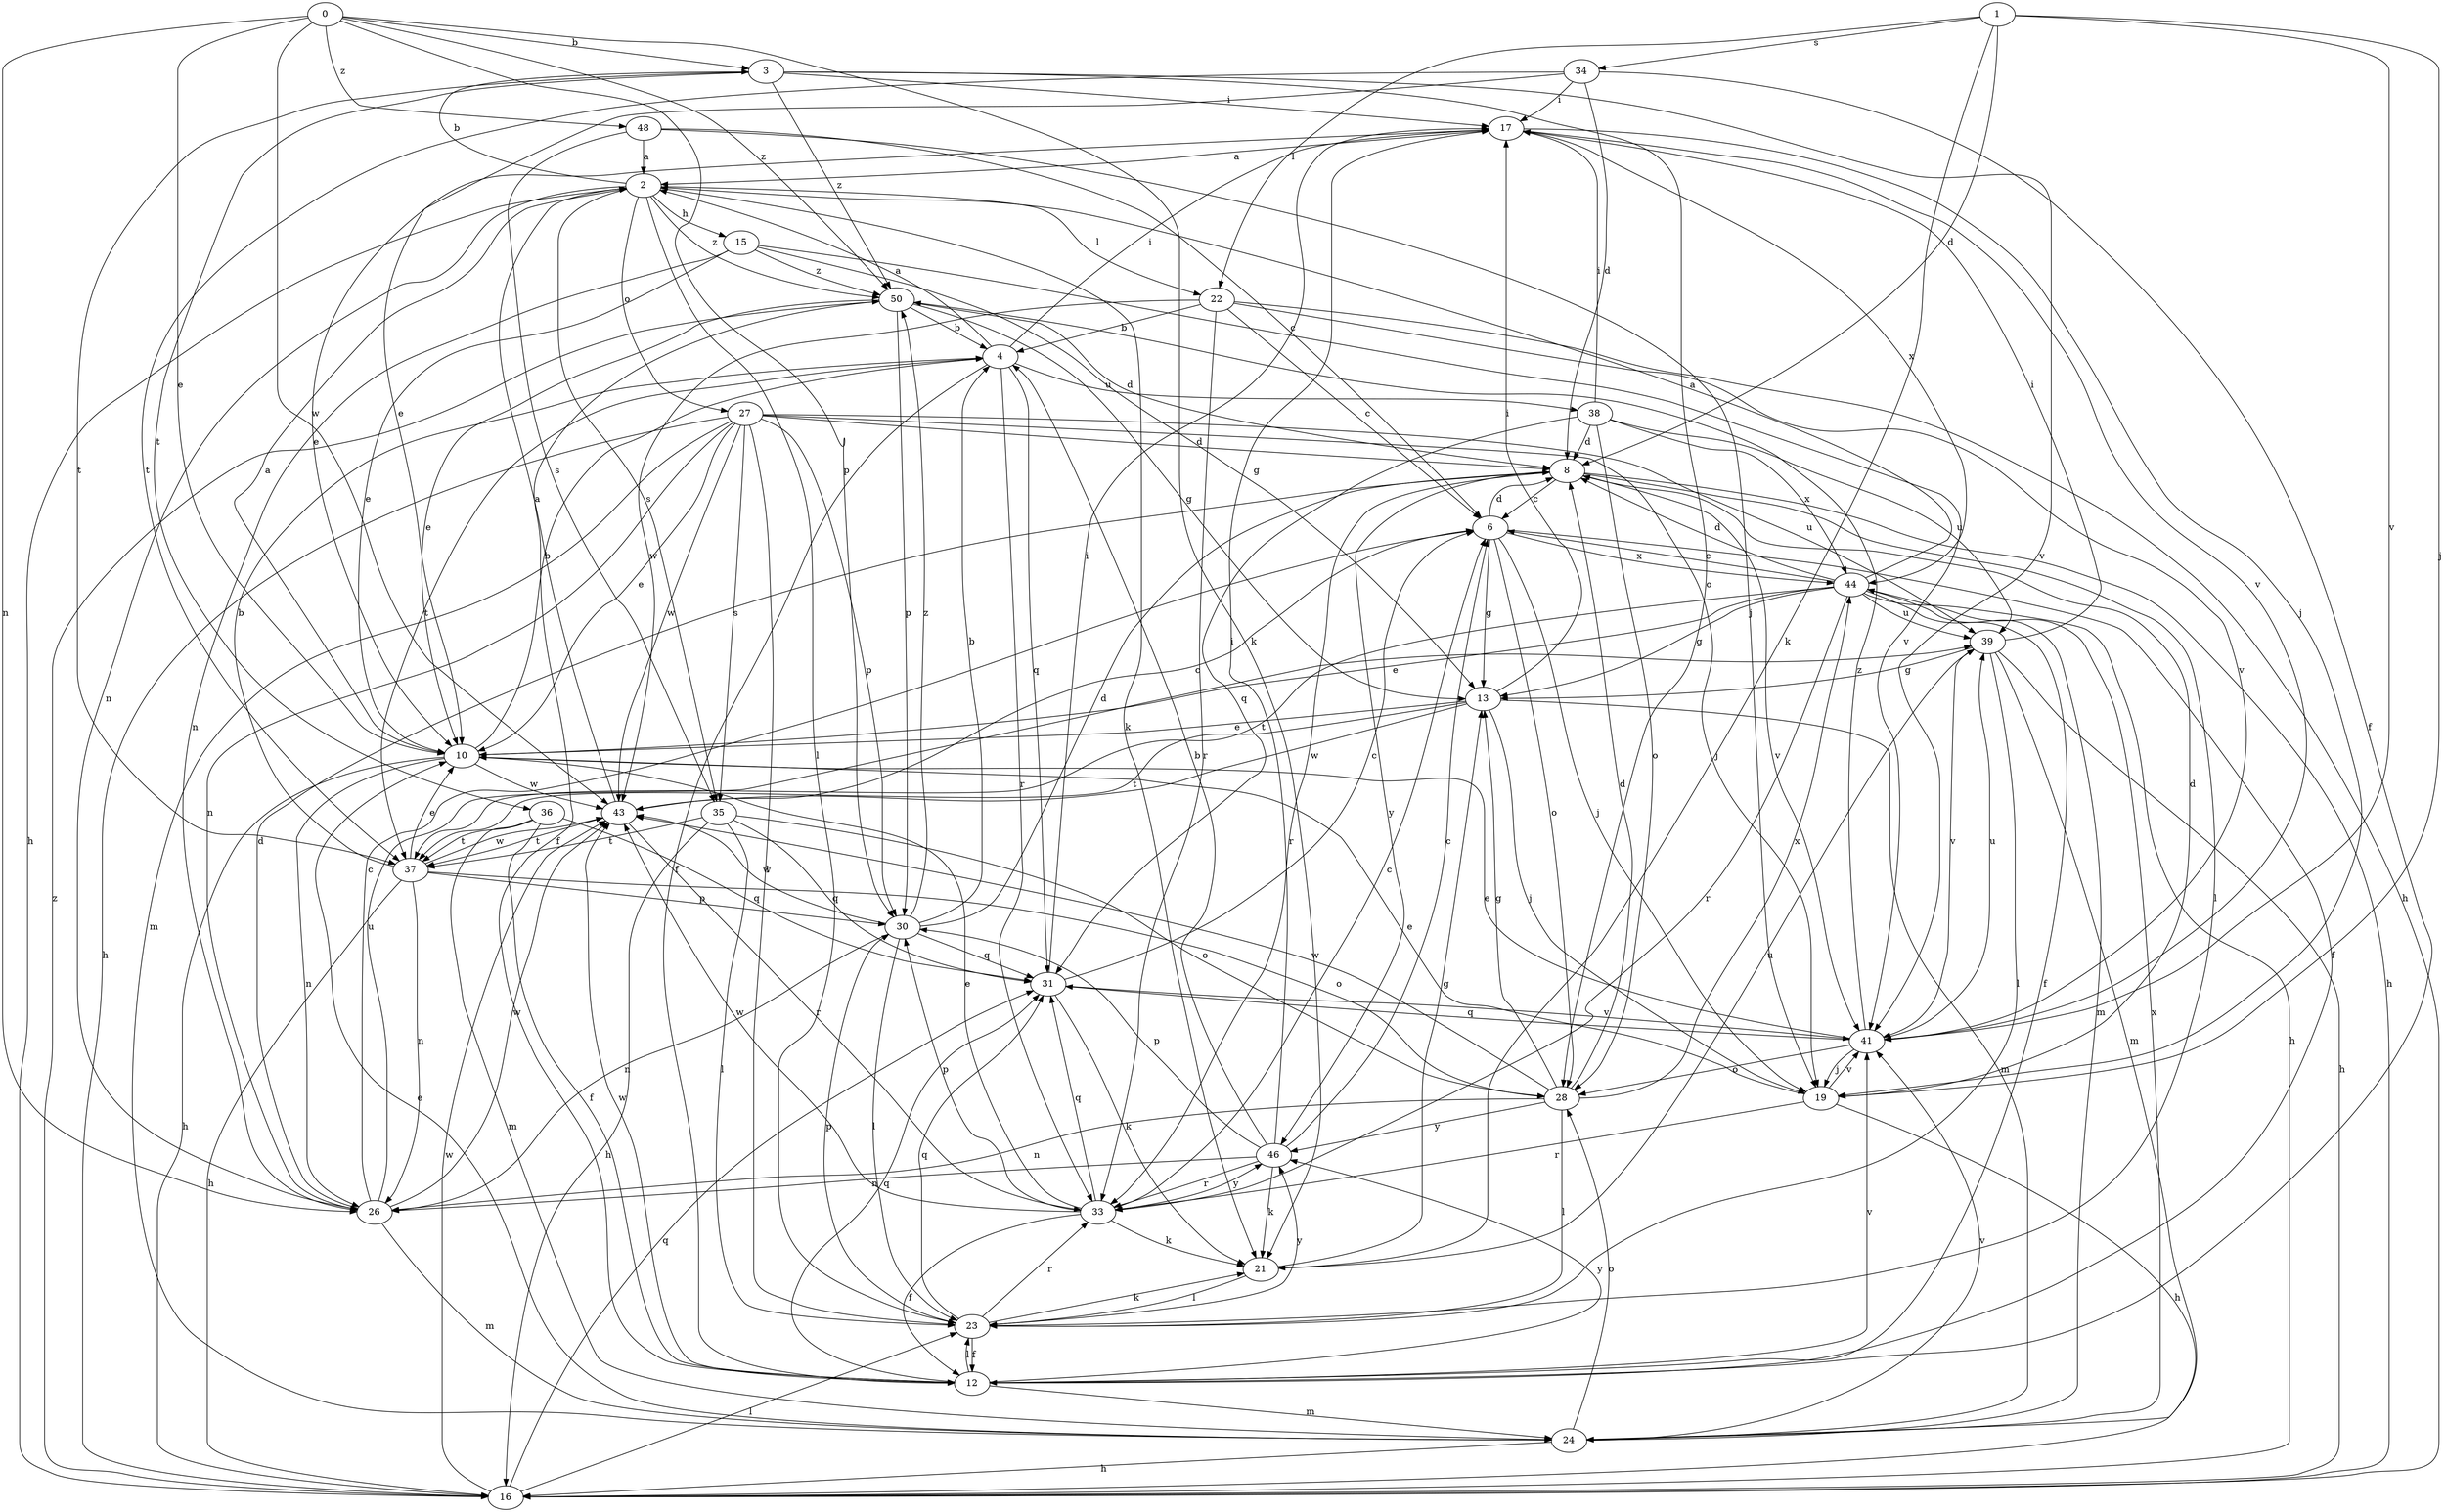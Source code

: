 strict digraph  {
0;
1;
2;
3;
4;
6;
8;
10;
12;
13;
15;
16;
17;
19;
21;
22;
23;
24;
26;
27;
28;
30;
31;
33;
34;
35;
36;
37;
38;
39;
41;
43;
44;
46;
48;
50;
0 -> 3  [label=b];
0 -> 10  [label=e];
0 -> 21  [label=k];
0 -> 26  [label=n];
0 -> 30  [label=p];
0 -> 43  [label=w];
0 -> 48  [label=z];
0 -> 50  [label=z];
1 -> 8  [label=d];
1 -> 19  [label=j];
1 -> 21  [label=k];
1 -> 22  [label=l];
1 -> 34  [label=s];
1 -> 41  [label=v];
2 -> 3  [label=b];
2 -> 15  [label=h];
2 -> 16  [label=h];
2 -> 21  [label=k];
2 -> 22  [label=l];
2 -> 23  [label=l];
2 -> 26  [label=n];
2 -> 27  [label=o];
2 -> 35  [label=s];
2 -> 50  [label=z];
3 -> 17  [label=i];
3 -> 28  [label=o];
3 -> 36  [label=t];
3 -> 37  [label=t];
3 -> 41  [label=v];
3 -> 50  [label=z];
4 -> 2  [label=a];
4 -> 12  [label=f];
4 -> 17  [label=i];
4 -> 31  [label=q];
4 -> 33  [label=r];
4 -> 37  [label=t];
4 -> 38  [label=u];
6 -> 8  [label=d];
6 -> 12  [label=f];
6 -> 13  [label=g];
6 -> 19  [label=j];
6 -> 28  [label=o];
6 -> 44  [label=x];
8 -> 6  [label=c];
8 -> 16  [label=h];
8 -> 23  [label=l];
8 -> 33  [label=r];
8 -> 41  [label=v];
8 -> 46  [label=y];
10 -> 2  [label=a];
10 -> 4  [label=b];
10 -> 16  [label=h];
10 -> 26  [label=n];
10 -> 43  [label=w];
12 -> 23  [label=l];
12 -> 24  [label=m];
12 -> 31  [label=q];
12 -> 41  [label=v];
12 -> 43  [label=w];
12 -> 46  [label=y];
13 -> 10  [label=e];
13 -> 17  [label=i];
13 -> 19  [label=j];
13 -> 24  [label=m];
13 -> 37  [label=t];
13 -> 43  [label=w];
15 -> 10  [label=e];
15 -> 13  [label=g];
15 -> 26  [label=n];
15 -> 41  [label=v];
15 -> 50  [label=z];
16 -> 23  [label=l];
16 -> 31  [label=q];
16 -> 43  [label=w];
16 -> 50  [label=z];
17 -> 2  [label=a];
17 -> 10  [label=e];
17 -> 19  [label=j];
17 -> 41  [label=v];
17 -> 44  [label=x];
19 -> 8  [label=d];
19 -> 10  [label=e];
19 -> 16  [label=h];
19 -> 33  [label=r];
19 -> 41  [label=v];
21 -> 13  [label=g];
21 -> 23  [label=l];
21 -> 39  [label=u];
22 -> 4  [label=b];
22 -> 6  [label=c];
22 -> 16  [label=h];
22 -> 33  [label=r];
22 -> 41  [label=v];
22 -> 43  [label=w];
23 -> 12  [label=f];
23 -> 21  [label=k];
23 -> 30  [label=p];
23 -> 31  [label=q];
23 -> 33  [label=r];
23 -> 46  [label=y];
24 -> 10  [label=e];
24 -> 16  [label=h];
24 -> 28  [label=o];
24 -> 41  [label=v];
24 -> 44  [label=x];
26 -> 6  [label=c];
26 -> 8  [label=d];
26 -> 24  [label=m];
26 -> 39  [label=u];
26 -> 43  [label=w];
27 -> 8  [label=d];
27 -> 10  [label=e];
27 -> 16  [label=h];
27 -> 19  [label=j];
27 -> 23  [label=l];
27 -> 24  [label=m];
27 -> 26  [label=n];
27 -> 30  [label=p];
27 -> 35  [label=s];
27 -> 39  [label=u];
27 -> 43  [label=w];
28 -> 8  [label=d];
28 -> 13  [label=g];
28 -> 23  [label=l];
28 -> 26  [label=n];
28 -> 43  [label=w];
28 -> 44  [label=x];
28 -> 46  [label=y];
30 -> 4  [label=b];
30 -> 8  [label=d];
30 -> 23  [label=l];
30 -> 26  [label=n];
30 -> 31  [label=q];
30 -> 43  [label=w];
30 -> 50  [label=z];
31 -> 6  [label=c];
31 -> 17  [label=i];
31 -> 21  [label=k];
31 -> 41  [label=v];
33 -> 6  [label=c];
33 -> 10  [label=e];
33 -> 12  [label=f];
33 -> 21  [label=k];
33 -> 30  [label=p];
33 -> 31  [label=q];
33 -> 43  [label=w];
33 -> 46  [label=y];
34 -> 8  [label=d];
34 -> 10  [label=e];
34 -> 12  [label=f];
34 -> 17  [label=i];
34 -> 37  [label=t];
35 -> 16  [label=h];
35 -> 23  [label=l];
35 -> 28  [label=o];
35 -> 31  [label=q];
35 -> 37  [label=t];
36 -> 12  [label=f];
36 -> 24  [label=m];
36 -> 31  [label=q];
36 -> 37  [label=t];
37 -> 4  [label=b];
37 -> 10  [label=e];
37 -> 16  [label=h];
37 -> 26  [label=n];
37 -> 28  [label=o];
37 -> 30  [label=p];
37 -> 43  [label=w];
38 -> 8  [label=d];
38 -> 17  [label=i];
38 -> 28  [label=o];
38 -> 31  [label=q];
38 -> 39  [label=u];
38 -> 44  [label=x];
39 -> 13  [label=g];
39 -> 16  [label=h];
39 -> 17  [label=i];
39 -> 23  [label=l];
39 -> 24  [label=m];
39 -> 41  [label=v];
41 -> 10  [label=e];
41 -> 19  [label=j];
41 -> 28  [label=o];
41 -> 31  [label=q];
41 -> 39  [label=u];
41 -> 50  [label=z];
43 -> 2  [label=a];
43 -> 6  [label=c];
43 -> 33  [label=r];
43 -> 37  [label=t];
44 -> 2  [label=a];
44 -> 6  [label=c];
44 -> 8  [label=d];
44 -> 10  [label=e];
44 -> 12  [label=f];
44 -> 13  [label=g];
44 -> 16  [label=h];
44 -> 24  [label=m];
44 -> 33  [label=r];
44 -> 37  [label=t];
44 -> 39  [label=u];
46 -> 4  [label=b];
46 -> 6  [label=c];
46 -> 17  [label=i];
46 -> 21  [label=k];
46 -> 26  [label=n];
46 -> 30  [label=p];
46 -> 33  [label=r];
48 -> 2  [label=a];
48 -> 6  [label=c];
48 -> 19  [label=j];
48 -> 35  [label=s];
50 -> 4  [label=b];
50 -> 8  [label=d];
50 -> 10  [label=e];
50 -> 12  [label=f];
50 -> 13  [label=g];
50 -> 30  [label=p];
}
